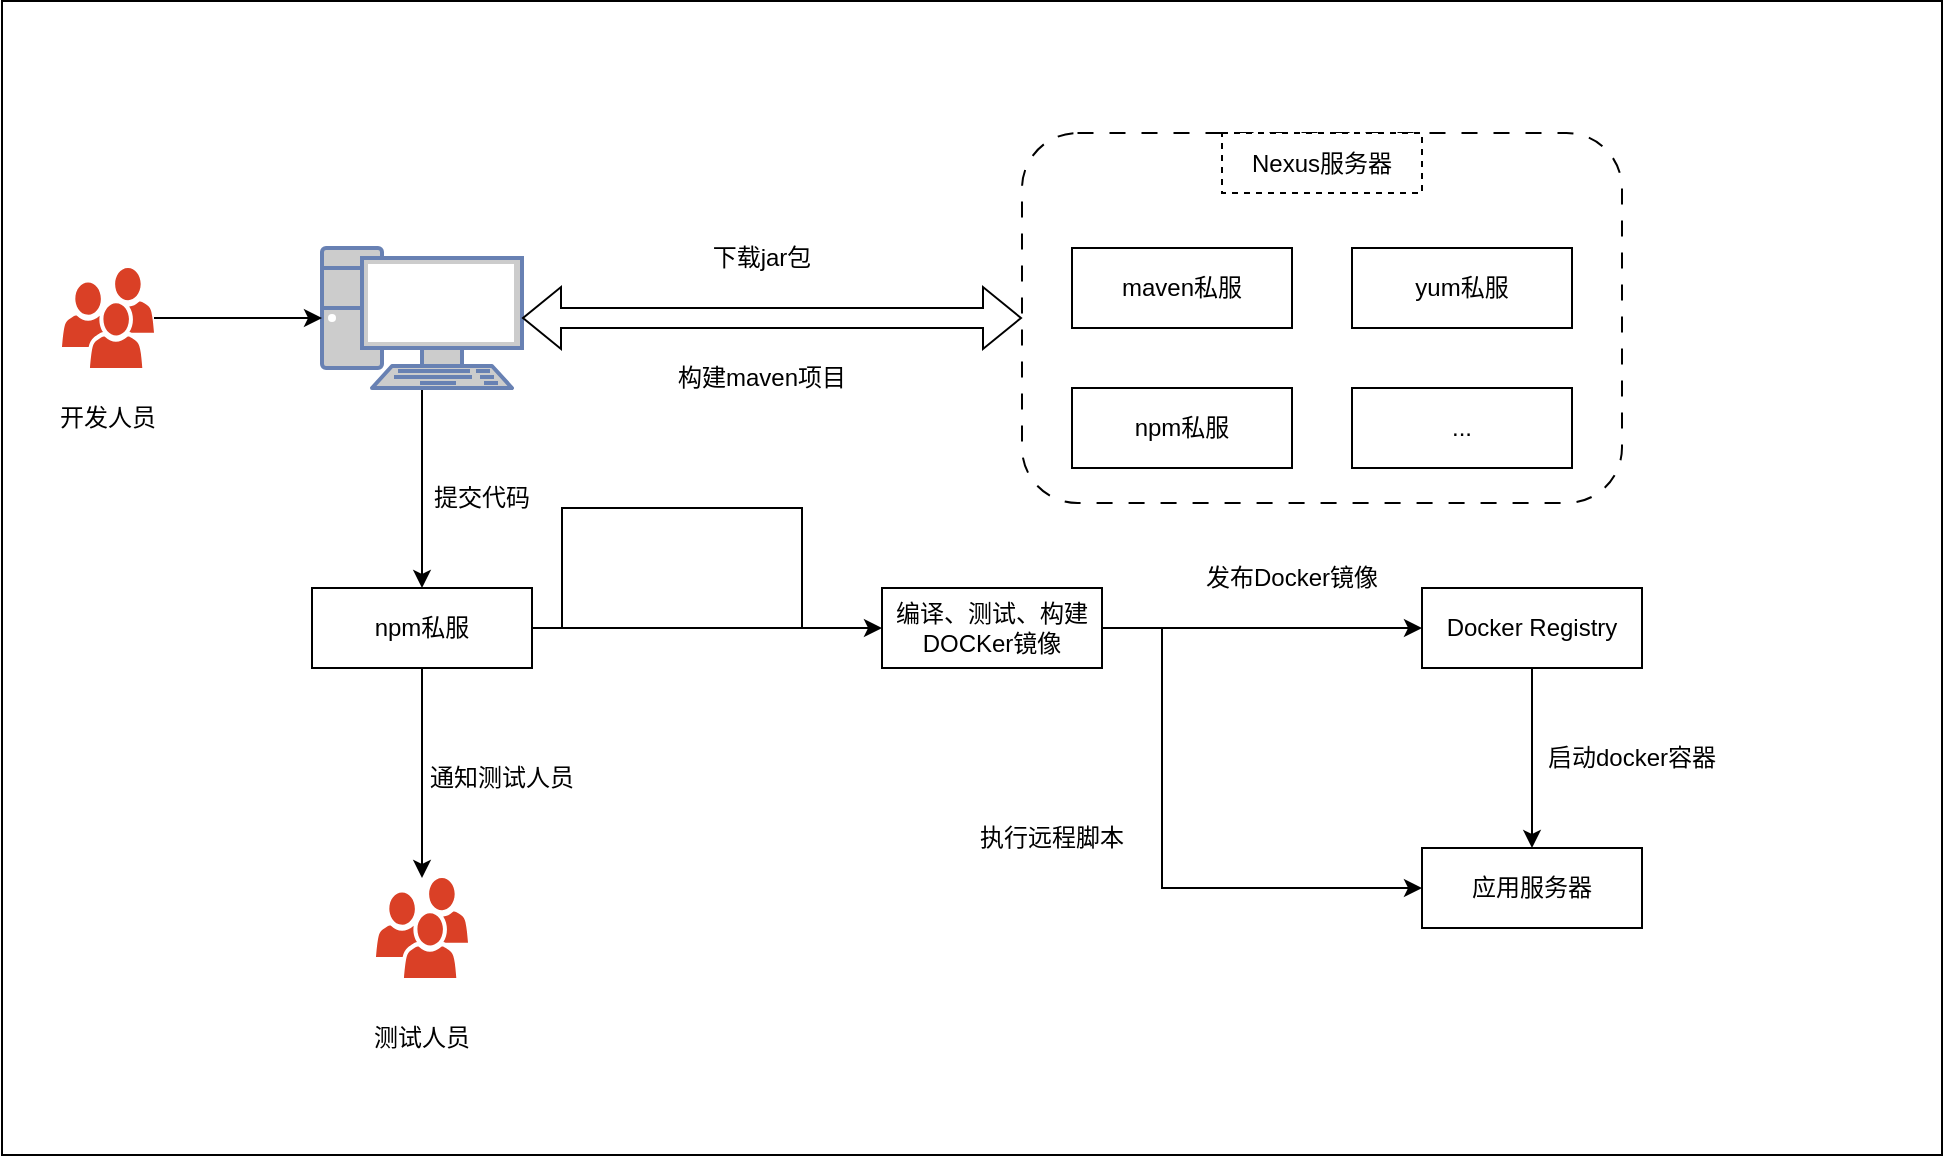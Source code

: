 <mxfile version="24.7.17">
  <diagram name="第 1 页" id="_caqIKV3R5A3Pm-jw2EW">
    <mxGraphModel dx="1434" dy="746" grid="1" gridSize="10" guides="1" tooltips="1" connect="1" arrows="1" fold="1" page="1" pageScale="1" pageWidth="827" pageHeight="1169" math="0" shadow="0">
      <root>
        <mxCell id="0" />
        <mxCell id="1" parent="0" />
        <mxCell id="zrn3Ke1RjNMY7rsUy1EQ-1" value="" style="rounded=0;whiteSpace=wrap;html=1;" vertex="1" parent="1">
          <mxGeometry x="70" y="96.5" width="970" height="577" as="geometry" />
        </mxCell>
        <mxCell id="zrn3Ke1RjNMY7rsUy1EQ-2" value="" style="sketch=0;pointerEvents=1;shadow=0;dashed=0;html=1;strokeColor=none;labelPosition=center;verticalLabelPosition=bottom;verticalAlign=top;outlineConnect=0;align=center;shape=mxgraph.office.users.users;fillColor=#DA4026;" vertex="1" parent="1">
          <mxGeometry x="100" y="230" width="46" height="50" as="geometry" />
        </mxCell>
        <mxCell id="zrn3Ke1RjNMY7rsUy1EQ-3" style="edgeStyle=orthogonalEdgeStyle;rounded=0;orthogonalLoop=1;jettySize=auto;html=1;" edge="1" parent="1" source="zrn3Ke1RjNMY7rsUy1EQ-4" target="zrn3Ke1RjNMY7rsUy1EQ-18">
          <mxGeometry relative="1" as="geometry" />
        </mxCell>
        <mxCell id="zrn3Ke1RjNMY7rsUy1EQ-4" value="" style="fontColor=#0066CC;verticalAlign=top;verticalLabelPosition=bottom;labelPosition=center;align=center;html=1;outlineConnect=0;fillColor=#CCCCCC;strokeColor=#6881B3;gradientColor=none;gradientDirection=north;strokeWidth=2;shape=mxgraph.networks.pc;" vertex="1" parent="1">
          <mxGeometry x="230" y="220" width="100" height="70" as="geometry" />
        </mxCell>
        <mxCell id="zrn3Ke1RjNMY7rsUy1EQ-5" value="" style="sketch=0;pointerEvents=1;shadow=0;dashed=0;html=1;strokeColor=none;labelPosition=center;verticalLabelPosition=bottom;verticalAlign=top;outlineConnect=0;align=center;shape=mxgraph.office.users.users;fillColor=#DA4026;" vertex="1" parent="1">
          <mxGeometry x="257" y="535" width="46" height="50" as="geometry" />
        </mxCell>
        <mxCell id="zrn3Ke1RjNMY7rsUy1EQ-6" style="edgeStyle=orthogonalEdgeStyle;rounded=0;orthogonalLoop=1;jettySize=auto;html=1;entryX=0;entryY=0.5;entryDx=0;entryDy=0;entryPerimeter=0;" edge="1" parent="1" source="zrn3Ke1RjNMY7rsUy1EQ-2" target="zrn3Ke1RjNMY7rsUy1EQ-4">
          <mxGeometry relative="1" as="geometry" />
        </mxCell>
        <mxCell id="zrn3Ke1RjNMY7rsUy1EQ-7" value="" style="rounded=1;whiteSpace=wrap;html=1;dashed=1;dashPattern=8 8;" vertex="1" parent="1">
          <mxGeometry x="580" y="162.5" width="300" height="185" as="geometry" />
        </mxCell>
        <mxCell id="zrn3Ke1RjNMY7rsUy1EQ-8" value="maven私服" style="rounded=0;whiteSpace=wrap;html=1;" vertex="1" parent="1">
          <mxGeometry x="605" y="220" width="110" height="40" as="geometry" />
        </mxCell>
        <mxCell id="zrn3Ke1RjNMY7rsUy1EQ-9" value="yum私服" style="rounded=0;whiteSpace=wrap;html=1;" vertex="1" parent="1">
          <mxGeometry x="745" y="220" width="110" height="40" as="geometry" />
        </mxCell>
        <mxCell id="zrn3Ke1RjNMY7rsUy1EQ-10" value="npm私服" style="rounded=0;whiteSpace=wrap;html=1;" vertex="1" parent="1">
          <mxGeometry x="605" y="290" width="110" height="40" as="geometry" />
        </mxCell>
        <mxCell id="zrn3Ke1RjNMY7rsUy1EQ-11" value="..." style="rounded=0;whiteSpace=wrap;html=1;" vertex="1" parent="1">
          <mxGeometry x="745" y="290" width="110" height="40" as="geometry" />
        </mxCell>
        <mxCell id="zrn3Ke1RjNMY7rsUy1EQ-12" value="Nexus服务器" style="rounded=0;whiteSpace=wrap;html=1;dashed=1;" vertex="1" parent="1">
          <mxGeometry x="680" y="162.5" width="100" height="30" as="geometry" />
        </mxCell>
        <mxCell id="zrn3Ke1RjNMY7rsUy1EQ-13" value="" style="shape=flexArrow;endArrow=classic;startArrow=classic;html=1;rounded=0;exitX=1;exitY=0.5;exitDx=0;exitDy=0;exitPerimeter=0;entryX=0;entryY=0.5;entryDx=0;entryDy=0;" edge="1" parent="1" source="zrn3Ke1RjNMY7rsUy1EQ-4" target="zrn3Ke1RjNMY7rsUy1EQ-7">
          <mxGeometry width="100" height="100" relative="1" as="geometry">
            <mxPoint x="370" y="320" as="sourcePoint" />
            <mxPoint x="470" y="220" as="targetPoint" />
          </mxGeometry>
        </mxCell>
        <mxCell id="zrn3Ke1RjNMY7rsUy1EQ-14" value="下载jar包" style="text;strokeColor=none;align=center;fillColor=none;html=1;verticalAlign=middle;whiteSpace=wrap;rounded=0;" vertex="1" parent="1">
          <mxGeometry x="420" y="210" width="60" height="30" as="geometry" />
        </mxCell>
        <mxCell id="zrn3Ke1RjNMY7rsUy1EQ-15" value="构建maven项目" style="text;strokeColor=none;align=center;fillColor=none;html=1;verticalAlign=middle;whiteSpace=wrap;rounded=0;" vertex="1" parent="1">
          <mxGeometry x="405" y="270" width="90" height="30" as="geometry" />
        </mxCell>
        <mxCell id="zrn3Ke1RjNMY7rsUy1EQ-16" style="edgeStyle=orthogonalEdgeStyle;rounded=0;orthogonalLoop=1;jettySize=auto;html=1;" edge="1" parent="1" source="zrn3Ke1RjNMY7rsUy1EQ-18" target="zrn3Ke1RjNMY7rsUy1EQ-5">
          <mxGeometry relative="1" as="geometry" />
        </mxCell>
        <mxCell id="zrn3Ke1RjNMY7rsUy1EQ-17" style="edgeStyle=orthogonalEdgeStyle;rounded=0;orthogonalLoop=1;jettySize=auto;html=1;" edge="1" parent="1" source="zrn3Ke1RjNMY7rsUy1EQ-18" target="zrn3Ke1RjNMY7rsUy1EQ-25">
          <mxGeometry relative="1" as="geometry" />
        </mxCell>
        <mxCell id="zrn3Ke1RjNMY7rsUy1EQ-18" value="npm私服" style="rounded=0;whiteSpace=wrap;html=1;" vertex="1" parent="1">
          <mxGeometry x="225" y="390" width="110" height="40" as="geometry" />
        </mxCell>
        <mxCell id="zrn3Ke1RjNMY7rsUy1EQ-19" value="提交代码" style="text;strokeColor=none;align=center;fillColor=none;html=1;verticalAlign=middle;whiteSpace=wrap;rounded=0;" vertex="1" parent="1">
          <mxGeometry x="280" y="330" width="60" height="30" as="geometry" />
        </mxCell>
        <mxCell id="zrn3Ke1RjNMY7rsUy1EQ-20" value="通知测试人员" style="text;strokeColor=none;align=center;fillColor=none;html=1;verticalAlign=middle;whiteSpace=wrap;rounded=0;" vertex="1" parent="1">
          <mxGeometry x="280" y="470" width="80" height="30" as="geometry" />
        </mxCell>
        <mxCell id="zrn3Ke1RjNMY7rsUy1EQ-21" value="开发人员" style="text;strokeColor=none;align=center;fillColor=none;html=1;verticalAlign=middle;whiteSpace=wrap;rounded=0;" vertex="1" parent="1">
          <mxGeometry x="83" y="290" width="80" height="30" as="geometry" />
        </mxCell>
        <mxCell id="zrn3Ke1RjNMY7rsUy1EQ-22" value="测试人员" style="text;strokeColor=none;align=center;fillColor=none;html=1;verticalAlign=middle;whiteSpace=wrap;rounded=0;" vertex="1" parent="1">
          <mxGeometry x="240" y="600" width="80" height="30" as="geometry" />
        </mxCell>
        <mxCell id="zrn3Ke1RjNMY7rsUy1EQ-23" style="edgeStyle=orthogonalEdgeStyle;rounded=0;orthogonalLoop=1;jettySize=auto;html=1;entryX=0;entryY=0.5;entryDx=0;entryDy=0;" edge="1" parent="1" source="zrn3Ke1RjNMY7rsUy1EQ-25" target="zrn3Ke1RjNMY7rsUy1EQ-27">
          <mxGeometry relative="1" as="geometry">
            <mxPoint x="740" y="410" as="targetPoint" />
          </mxGeometry>
        </mxCell>
        <mxCell id="zrn3Ke1RjNMY7rsUy1EQ-24" style="edgeStyle=orthogonalEdgeStyle;rounded=0;orthogonalLoop=1;jettySize=auto;html=1;entryX=0;entryY=0.5;entryDx=0;entryDy=0;" edge="1" parent="1" source="zrn3Ke1RjNMY7rsUy1EQ-25" target="zrn3Ke1RjNMY7rsUy1EQ-28">
          <mxGeometry relative="1" as="geometry">
            <Array as="points">
              <mxPoint x="650" y="410" />
              <mxPoint x="650" y="540" />
            </Array>
          </mxGeometry>
        </mxCell>
        <mxCell id="zrn3Ke1RjNMY7rsUy1EQ-25" value="编译、测试、构建DOCKer镜像" style="rounded=0;whiteSpace=wrap;html=1;" vertex="1" parent="1">
          <mxGeometry x="510" y="390" width="110" height="40" as="geometry" />
        </mxCell>
        <mxCell id="zrn3Ke1RjNMY7rsUy1EQ-26" style="edgeStyle=orthogonalEdgeStyle;rounded=0;orthogonalLoop=1;jettySize=auto;html=1;entryX=0.5;entryY=0;entryDx=0;entryDy=0;" edge="1" parent="1" source="zrn3Ke1RjNMY7rsUy1EQ-27" target="zrn3Ke1RjNMY7rsUy1EQ-28">
          <mxGeometry relative="1" as="geometry" />
        </mxCell>
        <mxCell id="zrn3Ke1RjNMY7rsUy1EQ-27" value="Docker Registry" style="rounded=0;whiteSpace=wrap;html=1;" vertex="1" parent="1">
          <mxGeometry x="780" y="390" width="110" height="40" as="geometry" />
        </mxCell>
        <mxCell id="zrn3Ke1RjNMY7rsUy1EQ-28" value="应用服务器" style="rounded=0;whiteSpace=wrap;html=1;" vertex="1" parent="1">
          <mxGeometry x="780" y="520" width="110" height="40" as="geometry" />
        </mxCell>
        <mxCell id="zrn3Ke1RjNMY7rsUy1EQ-29" value="触发jenkins" style="text;strokeColor=none;align=center;fillColor=none;html=1;verticalAlign=middle;whiteSpace=wrap;rounded=0;" vertex="1" parent="1">
          <mxGeometry x="380" y="370" width="80" height="30" as="geometry" />
        </mxCell>
        <mxCell id="zrn3Ke1RjNMY7rsUy1EQ-30" value="发布Docker镜像" style="text;strokeColor=none;align=center;fillColor=none;html=1;verticalAlign=middle;whiteSpace=wrap;rounded=0;" vertex="1" parent="1">
          <mxGeometry x="670" y="370" width="90" height="30" as="geometry" />
        </mxCell>
        <mxCell id="zrn3Ke1RjNMY7rsUy1EQ-31" value="执行远程脚本" style="text;strokeColor=none;align=center;fillColor=none;html=1;verticalAlign=middle;whiteSpace=wrap;rounded=0;" vertex="1" parent="1">
          <mxGeometry x="550" y="500" width="90" height="30" as="geometry" />
        </mxCell>
        <mxCell id="zrn3Ke1RjNMY7rsUy1EQ-32" value="启动docker容器" style="text;strokeColor=none;align=center;fillColor=none;html=1;verticalAlign=middle;whiteSpace=wrap;rounded=0;" vertex="1" parent="1">
          <mxGeometry x="840" y="460" width="90" height="30" as="geometry" />
        </mxCell>
        <mxCell id="zrn3Ke1RjNMY7rsUy1EQ-33" value="" style="rounded=0;whiteSpace=wrap;html=1;" vertex="1" parent="1">
          <mxGeometry x="350" y="350" width="120" height="60" as="geometry" />
        </mxCell>
      </root>
    </mxGraphModel>
  </diagram>
</mxfile>
